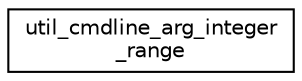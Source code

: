 digraph "Graphical Class Hierarchy"
{
 // LATEX_PDF_SIZE
  edge [fontname="Helvetica",fontsize="10",labelfontname="Helvetica",labelfontsize="10"];
  node [fontname="Helvetica",fontsize="10",shape=record];
  rankdir="LR";
  Node0 [label="util_cmdline_arg_integer\l_range",height=0.2,width=0.4,color="black", fillcolor="white", style="filled",URL="$structutil__cmdline__arg__integer__range.html",tooltip=" "];
}
